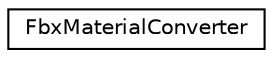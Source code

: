 digraph "クラス階層図"
{
  edge [fontname="Helvetica",fontsize="10",labelfontname="Helvetica",labelfontsize="10"];
  node [fontname="Helvetica",fontsize="10",shape=record];
  rankdir="LR";
  Node0 [label="FbxMaterialConverter",height=0.2,width=0.4,color="black", fillcolor="white", style="filled",URL="$class_fbx_material_converter.html",tooltip="This class provides functions to restructure the material and textures applied to geometries from FBX..."];
}
